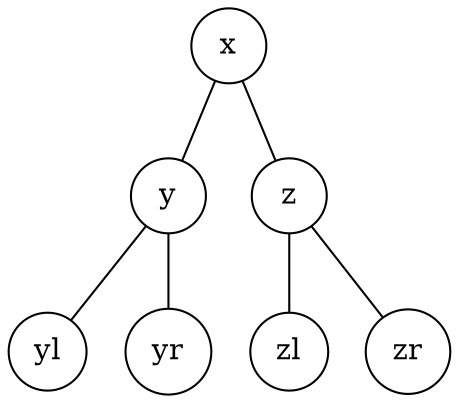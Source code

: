graph G{
    x [shape=circle];
    y [shape=circle];
    z [shape=circle];
    yl[shape=circle];
    yr[shape=circle];
    zl[shape=circle];
    zr[shape=circle];
    x -- y;
    x -- z;
    y -- yl;
    y -- yr;
    z -- zl;
    z -- zr;
}
